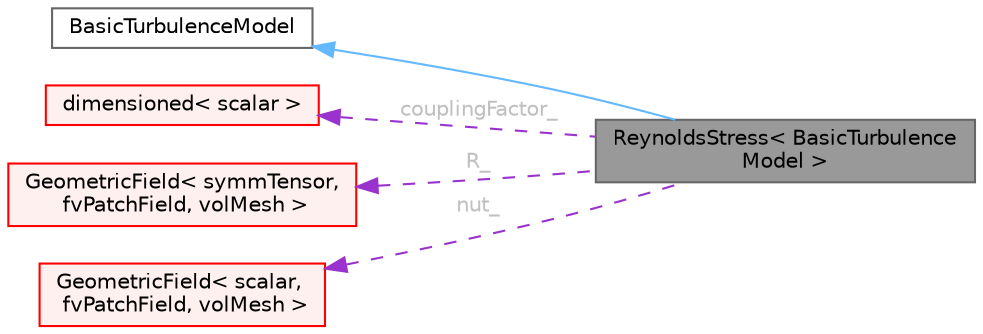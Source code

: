 digraph "ReynoldsStress&lt; BasicTurbulenceModel &gt;"
{
 // LATEX_PDF_SIZE
  bgcolor="transparent";
  edge [fontname=Helvetica,fontsize=10,labelfontname=Helvetica,labelfontsize=10];
  node [fontname=Helvetica,fontsize=10,shape=box,height=0.2,width=0.4];
  rankdir="LR";
  Node1 [id="Node000001",label="ReynoldsStress\< BasicTurbulence\lModel \>",height=0.2,width=0.4,color="gray40", fillcolor="grey60", style="filled", fontcolor="black",tooltip="Reynolds-stress turbulence model base class."];
  Node2 -> Node1 [id="edge1_Node000001_Node000002",dir="back",color="steelblue1",style="solid",tooltip=" "];
  Node2 [id="Node000002",label="BasicTurbulenceModel",height=0.2,width=0.4,color="gray40", fillcolor="white", style="filled",tooltip=" "];
  Node3 -> Node1 [id="edge2_Node000001_Node000003",dir="back",color="darkorchid3",style="dashed",tooltip=" ",label=" couplingFactor_",fontcolor="grey" ];
  Node3 [id="Node000003",label="dimensioned\< scalar \>",height=0.2,width=0.4,color="red", fillcolor="#FFF0F0", style="filled",URL="$classFoam_1_1dimensioned.html",tooltip=" "];
  Node5 -> Node1 [id="edge3_Node000001_Node000005",dir="back",color="darkorchid3",style="dashed",tooltip=" ",label=" R_",fontcolor="grey" ];
  Node5 [id="Node000005",label="GeometricField\< symmTensor,\l fvPatchField, volMesh \>",height=0.2,width=0.4,color="red", fillcolor="#FFF0F0", style="filled",URL="$classFoam_1_1GeometricField.html",tooltip=" "];
  Node21 -> Node1 [id="edge4_Node000001_Node000021",dir="back",color="darkorchid3",style="dashed",tooltip=" ",label=" nut_",fontcolor="grey" ];
  Node21 [id="Node000021",label="GeometricField\< scalar,\l fvPatchField, volMesh \>",height=0.2,width=0.4,color="red", fillcolor="#FFF0F0", style="filled",URL="$classFoam_1_1GeometricField.html",tooltip=" "];
}

